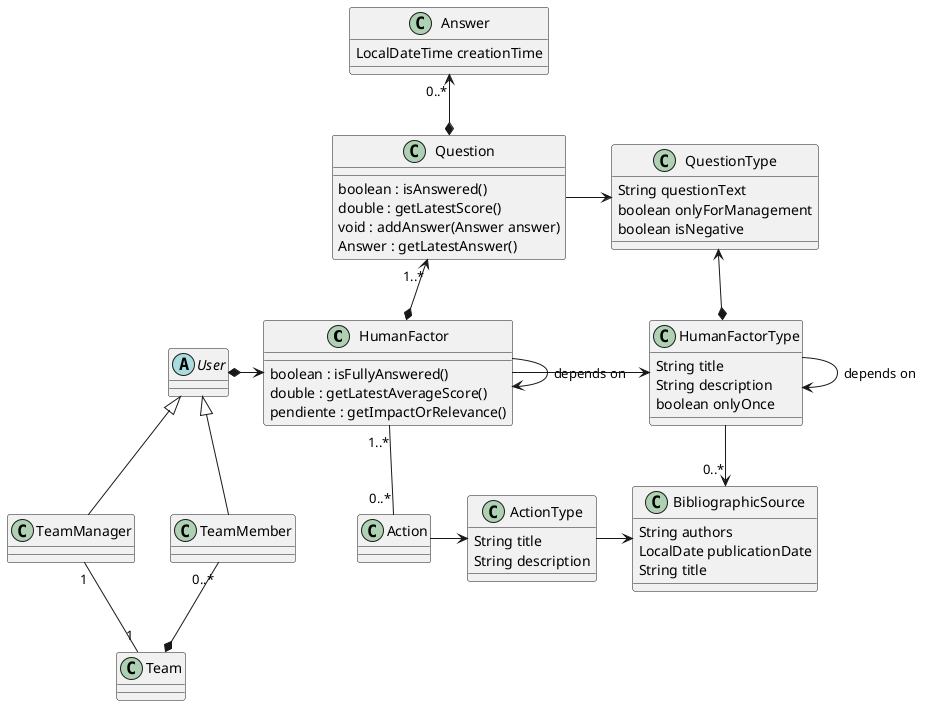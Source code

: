 @startuml
class HumanFactor {
    boolean : isFullyAnswered()
    double : getLatestAverageScore()
    pendiente : getImpactOrRelevance()
}
class HumanFactorType {
    String title
    String description
    boolean onlyOnce
}
class Action {
    
}
class ActionType {
    String title
    String description
}
class Question {
    boolean : isAnswered()
    double : getLatestScore()
    void : addAnswer(Answer answer)
    Answer : getLatestAnswer()
}
class QuestionType {
    String questionText
    boolean onlyForManagement
    boolean isNegative
}
abstract class User
class Answer {
    LocalDateTime creationTime
}
class TeamMember
class TeamManager
class BibliographicSource {
    String authors
    LocalDate publicationDate
    String title
}
class Team {

}

Answer "0..*" <--*  Question
Question "1..*" <-* HumanFactor
Question -> QuestionType
HumanFactor "1..*" -- "0..*" Action
HumanFactor --> HumanFactor : depends on
HumanFactor -> HumanFactorType
User <|-- TeamMember
User <|-- TeamManager
TeamMember "0..*" --* Team
TeamManager "1" -- "1" Team
ActionType -> BibliographicSource
Action -> ActionType
HumanFactorType --> "0..*" BibliographicSource
HumanFactorType -> HumanFactorType : depends on
QuestionType <--* HumanFactorType
User *-> HumanFactor
@enduml